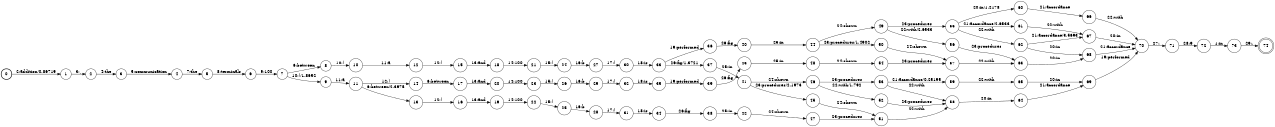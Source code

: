 digraph FST {
rankdir = LR;
size = "8.5,11";
label = "";
center = 1;
orientation = Portrait;
ranksep = "0.4";
nodesep = "0.25";
0 [label = "0", shape = circle, style = bold, fontsize = 14]
	0 -> 1 [label = "2:addition/0.86719", fontsize = 14];
1 [label = "1", shape = circle, style = solid, fontsize = 14]
	1 -> 2 [label = "3:,", fontsize = 14];
2 [label = "2", shape = circle, style = solid, fontsize = 14]
	2 -> 3 [label = "4:the", fontsize = 14];
3 [label = "3", shape = circle, style = solid, fontsize = 14]
	3 -> 4 [label = "5:communication", fontsize = 14];
4 [label = "4", shape = circle, style = solid, fontsize = 14]
	4 -> 5 [label = "7:the", fontsize = 14];
5 [label = "5", shape = circle, style = solid, fontsize = 14]
	5 -> 6 [label = "8:terminals", fontsize = 14];
6 [label = "6", shape = circle, style = solid, fontsize = 14]
	6 -> 7 [label = "9:100", fontsize = 14];
7 [label = "7", shape = circle, style = solid, fontsize = 14]
	7 -> 8 [label = "6:between", fontsize = 14];
	7 -> 9 [label = "10:(/1.8652", fontsize = 14];
8 [label = "8", shape = circle, style = solid, fontsize = 14]
	8 -> 10 [label = "10:(", fontsize = 14];
9 [label = "9", shape = circle, style = solid, fontsize = 14]
	9 -> 11 [label = "11:a", fontsize = 14];
10 [label = "10", shape = circle, style = solid, fontsize = 14]
	10 -> 12 [label = "11:a", fontsize = 14];
11 [label = "11", shape = circle, style = solid, fontsize = 14]
	11 -> 13 [label = "6:between/2.3975", fontsize = 14];
	11 -> 14 [label = "12:)", fontsize = 14];
12 [label = "12", shape = circle, style = solid, fontsize = 14]
	12 -> 15 [label = "12:)", fontsize = 14];
13 [label = "13", shape = circle, style = solid, fontsize = 14]
	13 -> 16 [label = "12:)", fontsize = 14];
14 [label = "14", shape = circle, style = solid, fontsize = 14]
	14 -> 17 [label = "6:between", fontsize = 14];
15 [label = "15", shape = circle, style = solid, fontsize = 14]
	15 -> 18 [label = "13:and", fontsize = 14];
16 [label = "16", shape = circle, style = solid, fontsize = 14]
	16 -> 19 [label = "13:and", fontsize = 14];
17 [label = "17", shape = circle, style = solid, fontsize = 14]
	17 -> 20 [label = "13:and", fontsize = 14];
18 [label = "18", shape = circle, style = solid, fontsize = 14]
	18 -> 21 [label = "14:100", fontsize = 14];
19 [label = "19", shape = circle, style = solid, fontsize = 14]
	19 -> 22 [label = "14:100", fontsize = 14];
20 [label = "20", shape = circle, style = solid, fontsize = 14]
	20 -> 23 [label = "14:100", fontsize = 14];
21 [label = "21", shape = circle, style = solid, fontsize = 14]
	21 -> 24 [label = "15:(", fontsize = 14];
22 [label = "22", shape = circle, style = solid, fontsize = 14]
	22 -> 25 [label = "15:(", fontsize = 14];
23 [label = "23", shape = circle, style = solid, fontsize = 14]
	23 -> 26 [label = "15:(", fontsize = 14];
24 [label = "24", shape = circle, style = solid, fontsize = 14]
	24 -> 27 [label = "16:b", fontsize = 14];
25 [label = "25", shape = circle, style = solid, fontsize = 14]
	25 -> 28 [label = "16:b", fontsize = 14];
26 [label = "26", shape = circle, style = solid, fontsize = 14]
	26 -> 29 [label = "16:b", fontsize = 14];
27 [label = "27", shape = circle, style = solid, fontsize = 14]
	27 -> 30 [label = "17:)", fontsize = 14];
28 [label = "28", shape = circle, style = solid, fontsize = 14]
	28 -> 31 [label = "17:)", fontsize = 14];
29 [label = "29", shape = circle, style = solid, fontsize = 14]
	29 -> 32 [label = "17:)", fontsize = 14];
30 [label = "30", shape = circle, style = solid, fontsize = 14]
	30 -> 33 [label = "18:is", fontsize = 14];
31 [label = "31", shape = circle, style = solid, fontsize = 14]
	31 -> 34 [label = "18:is", fontsize = 14];
32 [label = "32", shape = circle, style = solid, fontsize = 14]
	32 -> 35 [label = "18:is", fontsize = 14];
33 [label = "33", shape = circle, style = solid, fontsize = 14]
	33 -> 36 [label = "19:performed", fontsize = 14];
	33 -> 37 [label = "26:fig/1.3721", fontsize = 14];
34 [label = "34", shape = circle, style = solid, fontsize = 14]
	34 -> 38 [label = "26:fig", fontsize = 14];
35 [label = "35", shape = circle, style = solid, fontsize = 14]
	35 -> 39 [label = "19:performed", fontsize = 14];
36 [label = "36", shape = circle, style = solid, fontsize = 14]
	36 -> 40 [label = "26:fig", fontsize = 14];
37 [label = "37", shape = circle, style = solid, fontsize = 14]
	37 -> 41 [label = "25:in", fontsize = 14];
38 [label = "38", shape = circle, style = solid, fontsize = 14]
	38 -> 42 [label = "25:in", fontsize = 14];
39 [label = "39", shape = circle, style = solid, fontsize = 14]
	39 -> 43 [label = "26:fig", fontsize = 14];
40 [label = "40", shape = circle, style = solid, fontsize = 14]
	40 -> 44 [label = "25:in", fontsize = 14];
41 [label = "41", shape = circle, style = solid, fontsize = 14]
	41 -> 45 [label = "23:procedures/2.1973", fontsize = 14];
	41 -> 46 [label = "24:shown", fontsize = 14];
42 [label = "42", shape = circle, style = solid, fontsize = 14]
	42 -> 47 [label = "24:shown", fontsize = 14];
43 [label = "43", shape = circle, style = solid, fontsize = 14]
	43 -> 48 [label = "25:in", fontsize = 14];
44 [label = "44", shape = circle, style = solid, fontsize = 14]
	44 -> 50 [label = "23:procedures/1.4902", fontsize = 14];
	44 -> 49 [label = "24:shown", fontsize = 14];
45 [label = "45", shape = circle, style = solid, fontsize = 14]
	45 -> 51 [label = "24:shown", fontsize = 14];
46 [label = "46", shape = circle, style = solid, fontsize = 14]
	46 -> 52 [label = "22:with/1.792", fontsize = 14];
	46 -> 53 [label = "23:procedures", fontsize = 14];
47 [label = "47", shape = circle, style = solid, fontsize = 14]
	47 -> 51 [label = "23:procedures", fontsize = 14];
48 [label = "48", shape = circle, style = solid, fontsize = 14]
	48 -> 54 [label = "24:shown", fontsize = 14];
49 [label = "49", shape = circle, style = solid, fontsize = 14]
	49 -> 56 [label = "22:with/2.6533", fontsize = 14];
	49 -> 55 [label = "23:procedures", fontsize = 14];
50 [label = "50", shape = circle, style = solid, fontsize = 14]
	50 -> 57 [label = "24:shown", fontsize = 14];
51 [label = "51", shape = circle, style = solid, fontsize = 14]
	51 -> 58 [label = "22:with", fontsize = 14];
52 [label = "52", shape = circle, style = solid, fontsize = 14]
	52 -> 58 [label = "23:procedures", fontsize = 14];
53 [label = "53", shape = circle, style = solid, fontsize = 14]
	53 -> 59 [label = "21:accordance/0.25195", fontsize = 14];
	53 -> 58 [label = "22:with", fontsize = 14];
54 [label = "54", shape = circle, style = solid, fontsize = 14]
	54 -> 57 [label = "23:procedures", fontsize = 14];
55 [label = "55", shape = circle, style = solid, fontsize = 14]
	55 -> 61 [label = "21:accordance/2.6533", fontsize = 14];
	55 -> 62 [label = "22:with", fontsize = 14];
	55 -> 60 [label = "20:in/1.2178", fontsize = 14];
56 [label = "56", shape = circle, style = solid, fontsize = 14]
	56 -> 63 [label = "23:procedures", fontsize = 14];
57 [label = "57", shape = circle, style = solid, fontsize = 14]
	57 -> 63 [label = "22:with", fontsize = 14];
58 [label = "58", shape = circle, style = solid, fontsize = 14]
	58 -> 64 [label = "20:in", fontsize = 14];
59 [label = "59", shape = circle, style = solid, fontsize = 14]
	59 -> 65 [label = "22:with", fontsize = 14];
60 [label = "60", shape = circle, style = solid, fontsize = 14]
	60 -> 66 [label = "21:accordance", fontsize = 14];
61 [label = "61", shape = circle, style = solid, fontsize = 14]
	61 -> 67 [label = "22:with", fontsize = 14];
62 [label = "62", shape = circle, style = solid, fontsize = 14]
	62 -> 67 [label = "21:accordance/3.5693", fontsize = 14];
	62 -> 68 [label = "20:in", fontsize = 14];
63 [label = "63", shape = circle, style = solid, fontsize = 14]
	63 -> 68 [label = "20:in", fontsize = 14];
64 [label = "64", shape = circle, style = solid, fontsize = 14]
	64 -> 69 [label = "21:accordance", fontsize = 14];
65 [label = "65", shape = circle, style = solid, fontsize = 14]
	65 -> 69 [label = "20:in", fontsize = 14];
66 [label = "66", shape = circle, style = solid, fontsize = 14]
	66 -> 70 [label = "22:with", fontsize = 14];
67 [label = "67", shape = circle, style = solid, fontsize = 14]
	67 -> 70 [label = "20:in", fontsize = 14];
68 [label = "68", shape = circle, style = solid, fontsize = 14]
	68 -> 70 [label = "21:accordance", fontsize = 14];
69 [label = "69", shape = circle, style = solid, fontsize = 14]
	69 -> 70 [label = "19:performed", fontsize = 14];
70 [label = "70", shape = circle, style = solid, fontsize = 14]
	70 -> 71 [label = "27:.", fontsize = 14];
71 [label = "71", shape = circle, style = solid, fontsize = 14]
	71 -> 72 [label = "28:9", fontsize = 14];
72 [label = "72", shape = circle, style = solid, fontsize = 14]
	72 -> 73 [label = "1:in", fontsize = 14];
73 [label = "73", shape = circle, style = solid, fontsize = 14]
	73 -> 74 [label = "29:.", fontsize = 14];
74 [label = "74", shape = doublecircle, style = solid, fontsize = 14]
}
